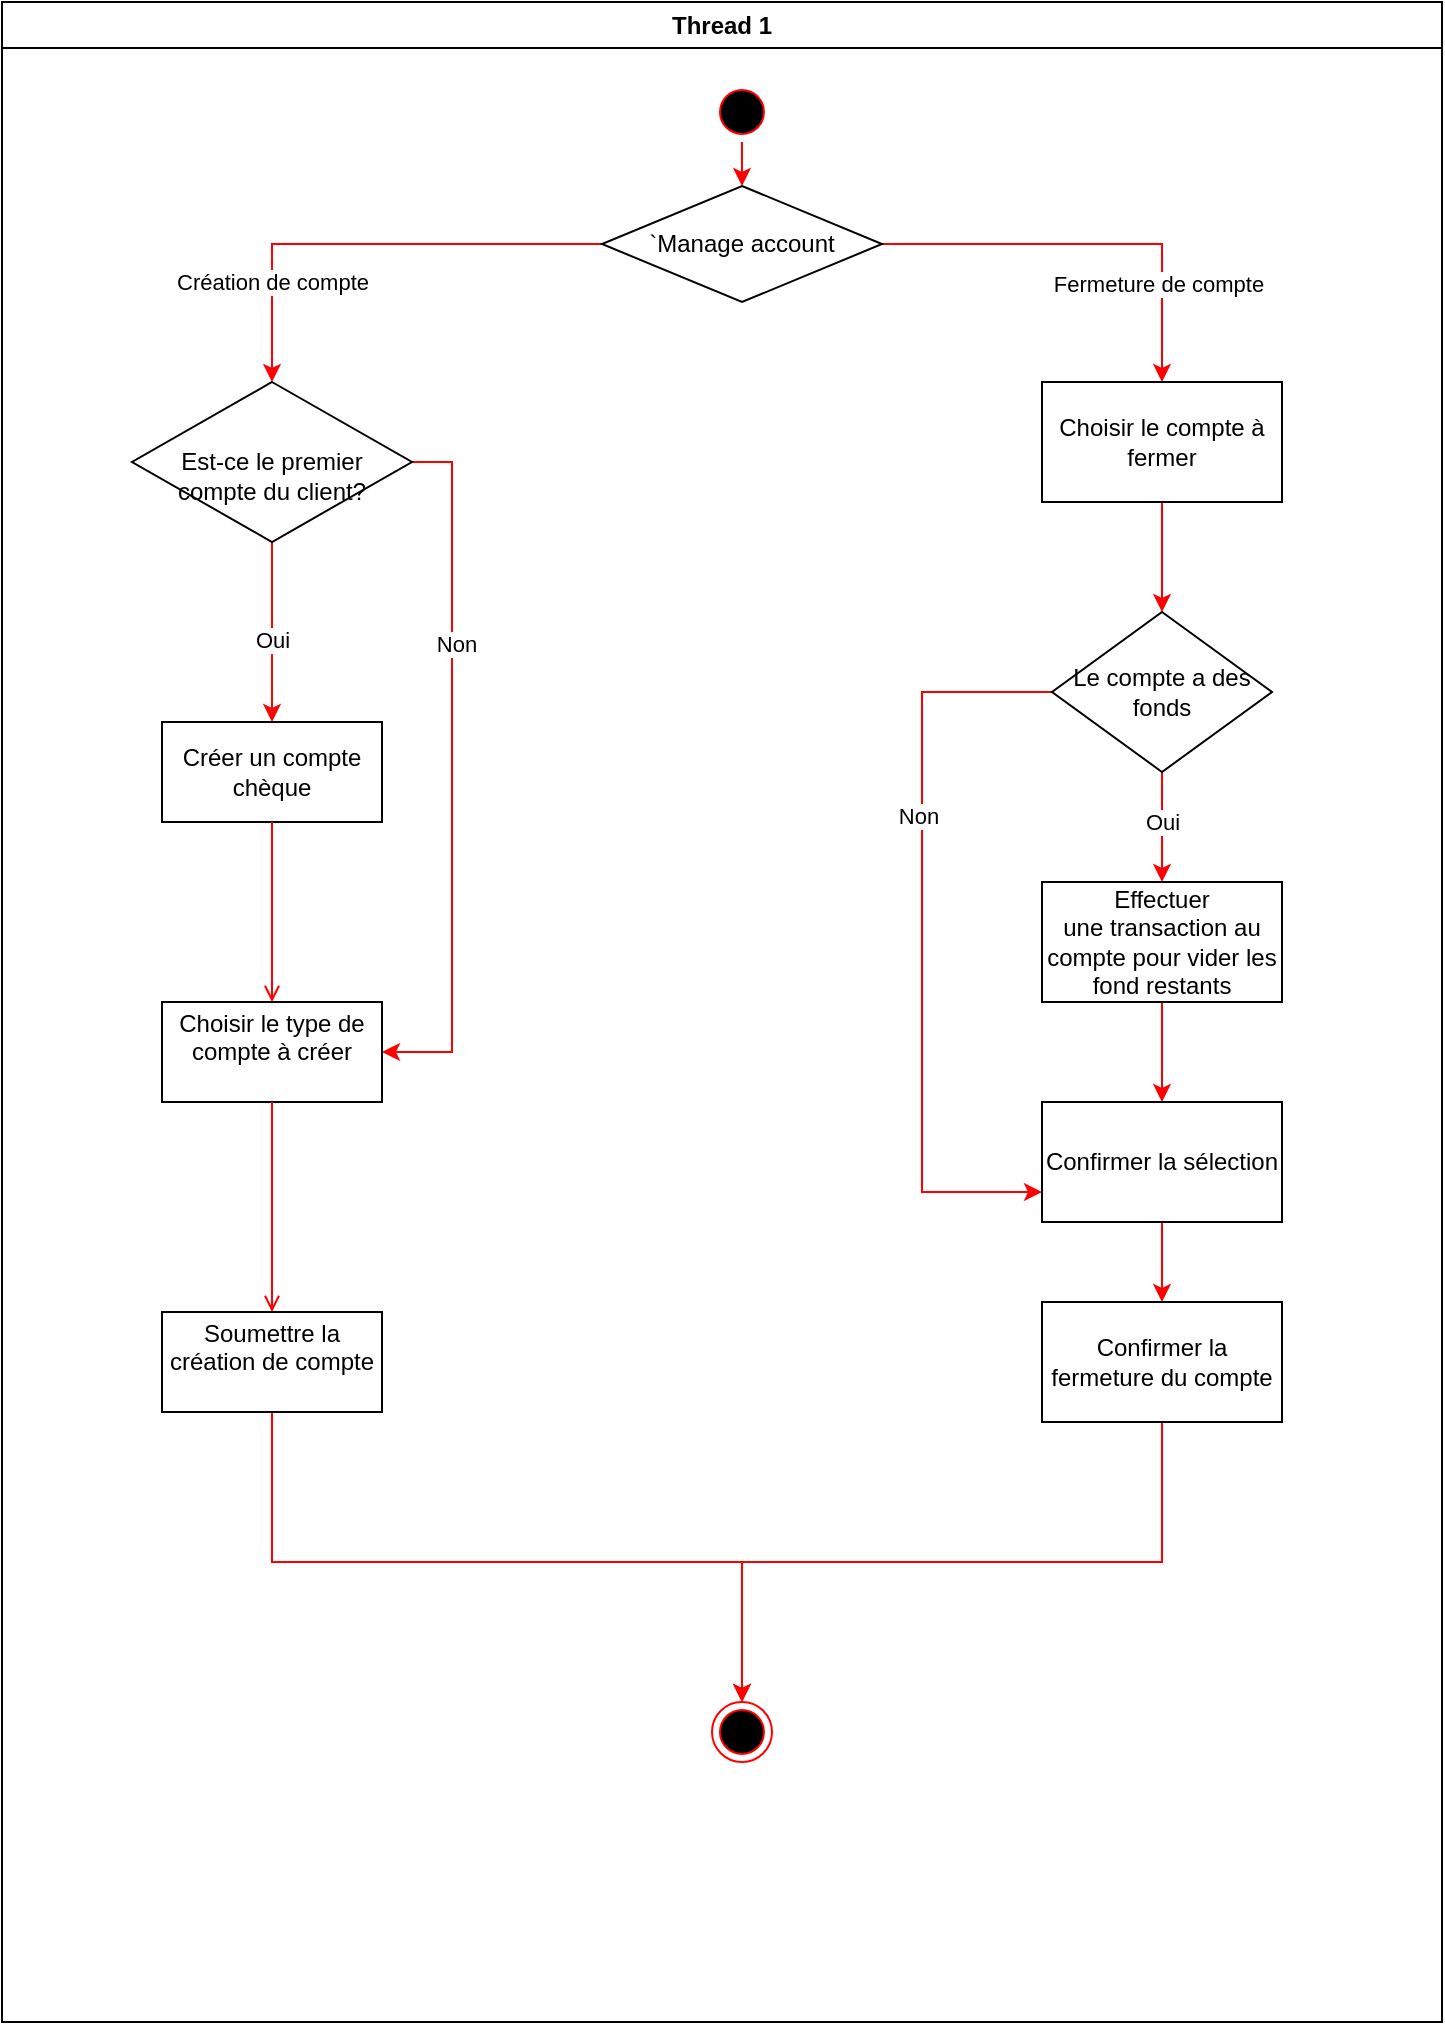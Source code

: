 <mxfile version="26.1.0">
  <diagram name="Page-1" id="e7e014a7-5840-1c2e-5031-d8a46d1fe8dd">
    <mxGraphModel dx="1631" dy="879" grid="1" gridSize="10" guides="1" tooltips="1" connect="1" arrows="1" fold="1" page="1" pageScale="1" pageWidth="1169" pageHeight="826" background="none" math="0" shadow="0">
      <root>
        <mxCell id="0" />
        <mxCell id="1" parent="0" />
        <mxCell id="2" value="Thread 1" style="swimlane;whiteSpace=wrap" parent="1" vertex="1">
          <mxGeometry x="20" y="270" width="720" height="1010" as="geometry" />
        </mxCell>
        <mxCell id="10VoKkZzMrB7BITPwusA-42" style="edgeStyle=orthogonalEdgeStyle;rounded=0;orthogonalLoop=1;jettySize=auto;html=1;exitX=0.5;exitY=1;exitDx=0;exitDy=0;entryX=0.5;entryY=0;entryDx=0;entryDy=0;strokeColor=#FF0000;" parent="2" source="5" target="10VoKkZzMrB7BITPwusA-41" edge="1">
          <mxGeometry relative="1" as="geometry" />
        </mxCell>
        <mxCell id="5" value="" style="ellipse;shape=startState;fillColor=#000000;strokeColor=#ff0000;" parent="2" vertex="1">
          <mxGeometry x="355" y="40" width="30" height="30" as="geometry" />
        </mxCell>
        <mxCell id="7" value="Créer un compte chèque" style="whiteSpace=wrap;" parent="2" vertex="1">
          <mxGeometry x="80" y="360" width="110" height="50" as="geometry" />
        </mxCell>
        <mxCell id="8" value="Choisir le type de compte à créer&#xa;" style="whiteSpace=wrap;" parent="2" vertex="1">
          <mxGeometry x="80" y="500" width="110" height="50" as="geometry" />
        </mxCell>
        <mxCell id="9" value="" style="endArrow=open;strokeColor=#FF0000;endFill=1;rounded=0" parent="2" source="7" target="8" edge="1">
          <mxGeometry relative="1" as="geometry" />
        </mxCell>
        <mxCell id="5iCQtoHrXtxz1YSjjW1o-45" style="edgeStyle=orthogonalEdgeStyle;rounded=0;orthogonalLoop=1;jettySize=auto;html=1;exitX=0.5;exitY=1;exitDx=0;exitDy=0;entryX=0.5;entryY=0;entryDx=0;entryDy=0;strokeColor=#FF0000;" edge="1" parent="2" source="10" target="38">
          <mxGeometry relative="1" as="geometry">
            <Array as="points">
              <mxPoint x="135" y="780" />
              <mxPoint x="370" y="780" />
            </Array>
          </mxGeometry>
        </mxCell>
        <mxCell id="10" value="Soumettre la création de compte&#xa;" style="whiteSpace=wrap;" parent="2" vertex="1">
          <mxGeometry x="80" y="655" width="110" height="50" as="geometry" />
        </mxCell>
        <mxCell id="11" value="" style="endArrow=open;strokeColor=#FF0000;endFill=1;rounded=0" parent="2" source="8" target="10" edge="1">
          <mxGeometry relative="1" as="geometry" />
        </mxCell>
        <mxCell id="38" value="" style="ellipse;shape=endState;fillColor=#000000;strokeColor=#ff0000" parent="2" vertex="1">
          <mxGeometry x="355" y="850" width="30" height="30" as="geometry" />
        </mxCell>
        <mxCell id="10VoKkZzMrB7BITPwusA-43" style="edgeStyle=orthogonalEdgeStyle;rounded=0;orthogonalLoop=1;jettySize=auto;html=1;exitX=0;exitY=0.5;exitDx=0;exitDy=0;strokeColor=#FF0000;entryX=0.5;entryY=0;entryDx=0;entryDy=0;" parent="2" source="10VoKkZzMrB7BITPwusA-41" target="5iCQtoHrXtxz1YSjjW1o-40" edge="1">
          <mxGeometry relative="1" as="geometry" />
        </mxCell>
        <mxCell id="5iCQtoHrXtxz1YSjjW1o-38" value="Création de co&lt;span style=&quot;background-color: light-dark(#ffffff, var(--ge-dark-color, #121212)); color: light-dark(rgb(0, 0, 0), rgb(255, 255, 255));&quot;&gt;mpte&lt;/span&gt;" style="edgeLabel;html=1;align=center;verticalAlign=middle;resizable=0;points=[];" vertex="1" connectable="0" parent="10VoKkZzMrB7BITPwusA-43">
          <mxGeometry x="0.539" y="1" relative="1" as="geometry">
            <mxPoint x="-1" y="4" as="offset" />
          </mxGeometry>
        </mxCell>
        <mxCell id="5iCQtoHrXtxz1YSjjW1o-47" style="edgeStyle=orthogonalEdgeStyle;rounded=0;orthogonalLoop=1;jettySize=auto;html=1;exitX=1;exitY=0.5;exitDx=0;exitDy=0;strokeColor=#FF0000;" edge="1" parent="2" source="10VoKkZzMrB7BITPwusA-41" target="5iCQtoHrXtxz1YSjjW1o-46">
          <mxGeometry relative="1" as="geometry" />
        </mxCell>
        <mxCell id="5iCQtoHrXtxz1YSjjW1o-48" value="Fermeture de compte" style="edgeLabel;html=1;align=center;verticalAlign=middle;resizable=0;points=[];" vertex="1" connectable="0" parent="5iCQtoHrXtxz1YSjjW1o-47">
          <mxGeometry x="0.531" y="-2" relative="1" as="geometry">
            <mxPoint as="offset" />
          </mxGeometry>
        </mxCell>
        <mxCell id="10VoKkZzMrB7BITPwusA-41" value="`Manage account" style="rhombus;whiteSpace=wrap;html=1;" parent="2" vertex="1">
          <mxGeometry x="300" y="92" width="140" height="58" as="geometry" />
        </mxCell>
        <mxCell id="5iCQtoHrXtxz1YSjjW1o-41" style="edgeStyle=orthogonalEdgeStyle;rounded=0;orthogonalLoop=1;jettySize=auto;html=1;exitX=0.5;exitY=1;exitDx=0;exitDy=0;entryX=0.5;entryY=0;entryDx=0;entryDy=0;fillColor=#f8cecc;strokeColor=light-dark(#f50800, #d7817e);gradientColor=#ea6b66;" edge="1" parent="2" source="5iCQtoHrXtxz1YSjjW1o-40" target="7">
          <mxGeometry relative="1" as="geometry" />
        </mxCell>
        <mxCell id="5iCQtoHrXtxz1YSjjW1o-42" value="Oui" style="edgeLabel;html=1;align=center;verticalAlign=middle;resizable=0;points=[];" vertex="1" connectable="0" parent="5iCQtoHrXtxz1YSjjW1o-41">
          <mxGeometry x="0.08" relative="1" as="geometry">
            <mxPoint as="offset" />
          </mxGeometry>
        </mxCell>
        <mxCell id="5iCQtoHrXtxz1YSjjW1o-43" style="edgeStyle=orthogonalEdgeStyle;rounded=0;orthogonalLoop=1;jettySize=auto;html=1;exitX=1;exitY=0.5;exitDx=0;exitDy=0;entryX=1;entryY=0.5;entryDx=0;entryDy=0;fontColor=#FF0000;strokeColor=#FF0000;" edge="1" parent="2" source="5iCQtoHrXtxz1YSjjW1o-40" target="8">
          <mxGeometry relative="1" as="geometry" />
        </mxCell>
        <mxCell id="5iCQtoHrXtxz1YSjjW1o-44" value="Non" style="edgeLabel;html=1;align=center;verticalAlign=middle;resizable=0;points=[];" vertex="1" connectable="0" parent="5iCQtoHrXtxz1YSjjW1o-43">
          <mxGeometry x="-0.522" y="2" relative="1" as="geometry">
            <mxPoint y="27" as="offset" />
          </mxGeometry>
        </mxCell>
        <mxCell id="5iCQtoHrXtxz1YSjjW1o-40" value="&lt;br&gt;Est-ce le premier compte du client?" style="rhombus;whiteSpace=wrap;html=1;spacing=7;" vertex="1" parent="2">
          <mxGeometry x="65" y="190" width="140" height="80" as="geometry" />
        </mxCell>
        <mxCell id="5iCQtoHrXtxz1YSjjW1o-49" style="edgeStyle=orthogonalEdgeStyle;rounded=0;orthogonalLoop=1;jettySize=auto;html=1;exitX=0.5;exitY=1;exitDx=0;exitDy=0;entryX=0.5;entryY=0;entryDx=0;entryDy=0;strokeColor=#FF0000;" edge="1" parent="2" source="5iCQtoHrXtxz1YSjjW1o-46" target="5iCQtoHrXtxz1YSjjW1o-50">
          <mxGeometry relative="1" as="geometry">
            <mxPoint x="580" y="310" as="targetPoint" />
          </mxGeometry>
        </mxCell>
        <mxCell id="5iCQtoHrXtxz1YSjjW1o-46" value="Choisir le compte à fermer" style="rounded=0;whiteSpace=wrap;html=1;" vertex="1" parent="2">
          <mxGeometry x="520" y="190" width="120" height="60" as="geometry" />
        </mxCell>
        <mxCell id="5iCQtoHrXtxz1YSjjW1o-57" value="" style="edgeStyle=orthogonalEdgeStyle;rounded=0;orthogonalLoop=1;jettySize=auto;html=1;strokeColor=#FF0000;" edge="1" parent="2" source="5iCQtoHrXtxz1YSjjW1o-50" target="5iCQtoHrXtxz1YSjjW1o-56">
          <mxGeometry relative="1" as="geometry" />
        </mxCell>
        <mxCell id="5iCQtoHrXtxz1YSjjW1o-58" value="Oui" style="edgeLabel;html=1;align=center;verticalAlign=middle;resizable=0;points=[];" vertex="1" connectable="0" parent="5iCQtoHrXtxz1YSjjW1o-57">
          <mxGeometry x="-0.527" relative="1" as="geometry">
            <mxPoint y="12" as="offset" />
          </mxGeometry>
        </mxCell>
        <mxCell id="5iCQtoHrXtxz1YSjjW1o-59" value="&lt;div&gt;&lt;br&gt;&lt;/div&gt;&lt;div&gt;&lt;br&gt;&lt;/div&gt;" style="edgeLabel;html=1;align=center;verticalAlign=middle;resizable=0;points=[];" vertex="1" connectable="0" parent="5iCQtoHrXtxz1YSjjW1o-57">
          <mxGeometry x="-0.455" y="6" relative="1" as="geometry">
            <mxPoint as="offset" />
          </mxGeometry>
        </mxCell>
        <mxCell id="5iCQtoHrXtxz1YSjjW1o-66" style="edgeStyle=orthogonalEdgeStyle;rounded=0;orthogonalLoop=1;jettySize=auto;html=1;exitX=0;exitY=0.5;exitDx=0;exitDy=0;entryX=0;entryY=0.75;entryDx=0;entryDy=0;strokeColor=#FF0000;" edge="1" parent="2" source="5iCQtoHrXtxz1YSjjW1o-50" target="5iCQtoHrXtxz1YSjjW1o-60">
          <mxGeometry relative="1" as="geometry">
            <Array as="points">
              <mxPoint x="460" y="345" />
              <mxPoint x="460" y="595" />
            </Array>
          </mxGeometry>
        </mxCell>
        <mxCell id="5iCQtoHrXtxz1YSjjW1o-67" value="Non" style="edgeLabel;html=1;align=center;verticalAlign=middle;resizable=0;points=[];" vertex="1" connectable="0" parent="5iCQtoHrXtxz1YSjjW1o-66">
          <mxGeometry x="-0.323" y="-2" relative="1" as="geometry">
            <mxPoint as="offset" />
          </mxGeometry>
        </mxCell>
        <mxCell id="5iCQtoHrXtxz1YSjjW1o-50" value="Le compte a des fonds" style="rhombus;whiteSpace=wrap;html=1;" vertex="1" parent="2">
          <mxGeometry x="525" y="305" width="110" height="80" as="geometry" />
        </mxCell>
        <mxCell id="5iCQtoHrXtxz1YSjjW1o-61" value="" style="edgeStyle=orthogonalEdgeStyle;rounded=0;orthogonalLoop=1;jettySize=auto;html=1;strokeColor=#FF0000;" edge="1" parent="2" source="5iCQtoHrXtxz1YSjjW1o-56" target="5iCQtoHrXtxz1YSjjW1o-60">
          <mxGeometry relative="1" as="geometry" />
        </mxCell>
        <mxCell id="5iCQtoHrXtxz1YSjjW1o-56" value="Effectuer&lt;div&gt;une transaction au compte pour vider les fond restants&lt;/div&gt;" style="whiteSpace=wrap;html=1;" vertex="1" parent="2">
          <mxGeometry x="520" y="440" width="120" height="60" as="geometry" />
        </mxCell>
        <mxCell id="5iCQtoHrXtxz1YSjjW1o-63" value="" style="edgeStyle=orthogonalEdgeStyle;rounded=0;orthogonalLoop=1;jettySize=auto;html=1;strokeColor=#FF0000;" edge="1" parent="2" source="5iCQtoHrXtxz1YSjjW1o-60" target="5iCQtoHrXtxz1YSjjW1o-62">
          <mxGeometry relative="1" as="geometry" />
        </mxCell>
        <mxCell id="5iCQtoHrXtxz1YSjjW1o-60" value="Confirmer la sélection" style="whiteSpace=wrap;html=1;" vertex="1" parent="2">
          <mxGeometry x="520" y="550" width="120" height="60" as="geometry" />
        </mxCell>
        <mxCell id="5iCQtoHrXtxz1YSjjW1o-65" style="edgeStyle=orthogonalEdgeStyle;rounded=0;orthogonalLoop=1;jettySize=auto;html=1;exitX=0.5;exitY=1;exitDx=0;exitDy=0;entryX=0.5;entryY=0;entryDx=0;entryDy=0;strokeColor=#FF0000;" edge="1" parent="2" source="5iCQtoHrXtxz1YSjjW1o-62" target="38">
          <mxGeometry relative="1" as="geometry" />
        </mxCell>
        <mxCell id="5iCQtoHrXtxz1YSjjW1o-62" value="Confirmer la fermeture du compte" style="whiteSpace=wrap;html=1;" vertex="1" parent="2">
          <mxGeometry x="520" y="650" width="120" height="60" as="geometry" />
        </mxCell>
      </root>
    </mxGraphModel>
  </diagram>
</mxfile>
